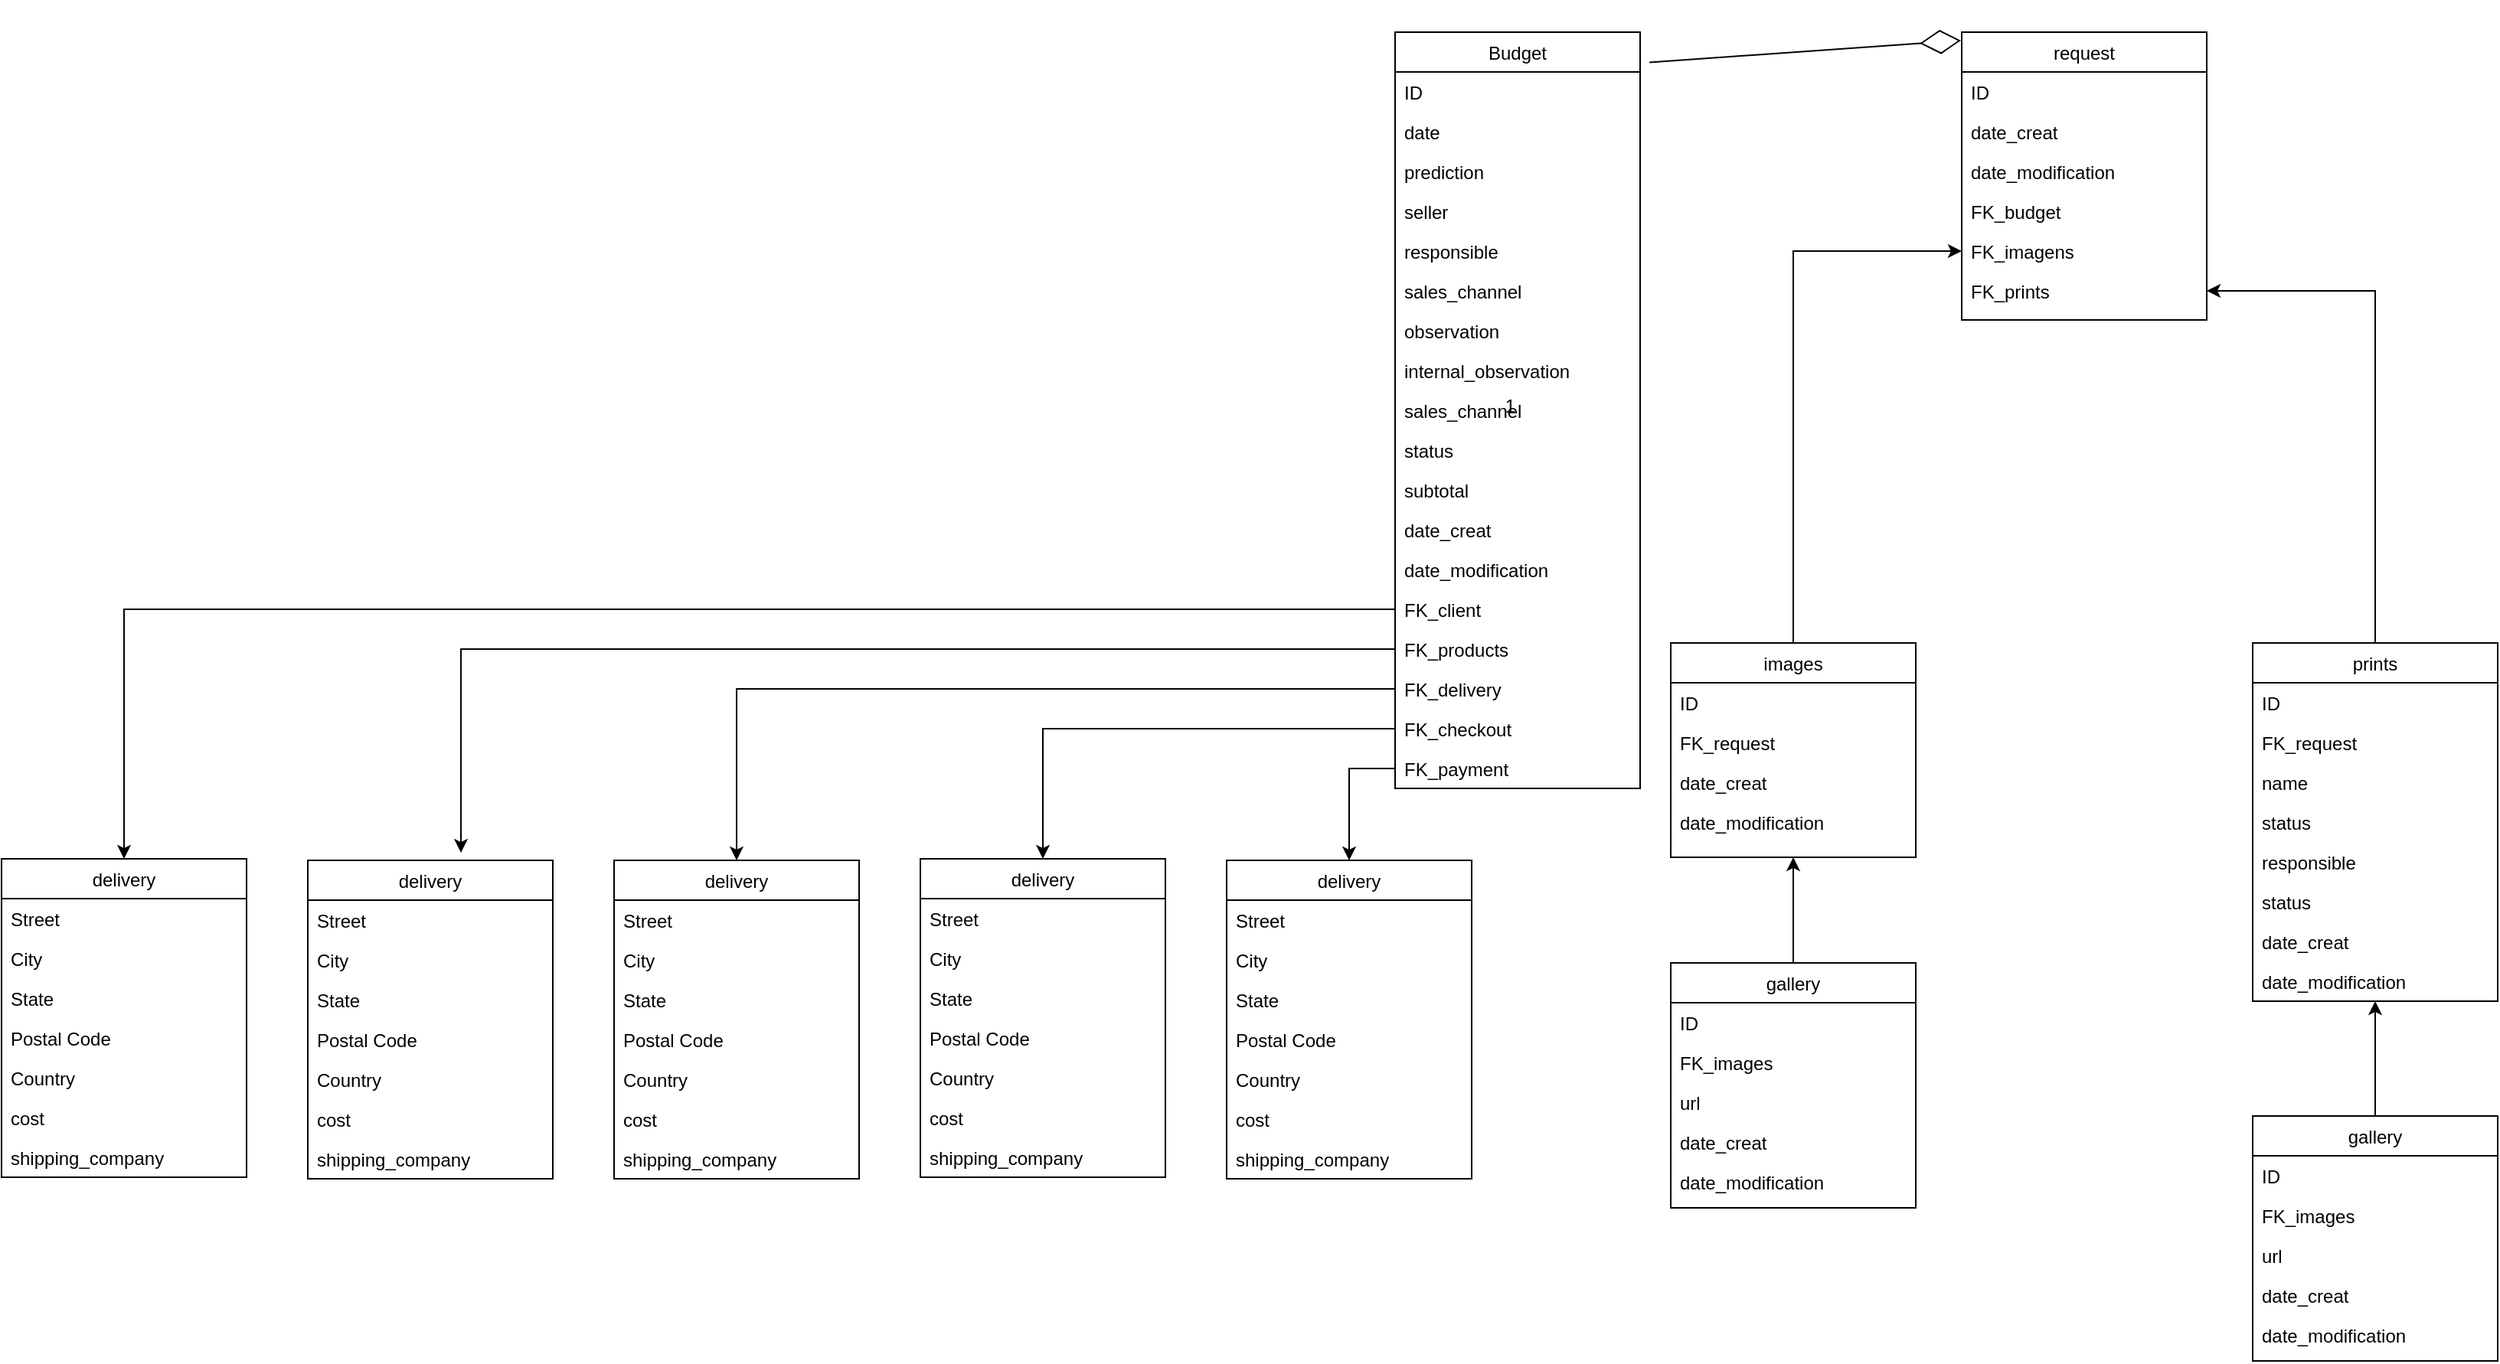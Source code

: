 <mxfile version="20.2.5" type="github">
  <diagram id="C5RBs43oDa-KdzZeNtuy" name="Page-1">
    <mxGraphModel dx="660" dy="1530" grid="1" gridSize="10" guides="1" tooltips="1" connect="1" arrows="1" fold="1" page="1" pageScale="1" pageWidth="827" pageHeight="1169" math="0" shadow="0">
      <root>
        <mxCell id="WIyWlLk6GJQsqaUBKTNV-0" />
        <mxCell id="WIyWlLk6GJQsqaUBKTNV-1" parent="WIyWlLk6GJQsqaUBKTNV-0" />
        <mxCell id="Njb1L-wFD1ZWn3NwGrgp-138" style="edgeStyle=orthogonalEdgeStyle;rounded=0;orthogonalLoop=1;jettySize=auto;html=1;" edge="1" parent="WIyWlLk6GJQsqaUBKTNV-1" source="Njb1L-wFD1ZWn3NwGrgp-1" target="Njb1L-wFD1ZWn3NwGrgp-14">
          <mxGeometry relative="1" as="geometry" />
        </mxCell>
        <mxCell id="Njb1L-wFD1ZWn3NwGrgp-1" value="gallery" style="swimlane;fontStyle=0;align=center;verticalAlign=top;childLayout=stackLayout;horizontal=1;startSize=26;horizontalStack=0;resizeParent=1;resizeLast=0;collapsible=1;marginBottom=0;rounded=0;shadow=0;strokeWidth=1;" vertex="1" parent="WIyWlLk6GJQsqaUBKTNV-1">
          <mxGeometry x="1090" y="550" width="160" height="160" as="geometry">
            <mxRectangle x="550" y="140" width="160" height="26" as="alternateBounds" />
          </mxGeometry>
        </mxCell>
        <mxCell id="Njb1L-wFD1ZWn3NwGrgp-2" value="ID" style="text;align=left;verticalAlign=top;spacingLeft=4;spacingRight=4;overflow=hidden;rotatable=0;points=[[0,0.5],[1,0.5]];portConstraint=eastwest;" vertex="1" parent="Njb1L-wFD1ZWn3NwGrgp-1">
          <mxGeometry y="26" width="160" height="26" as="geometry" />
        </mxCell>
        <mxCell id="Njb1L-wFD1ZWn3NwGrgp-4" value="FK_images" style="text;align=left;verticalAlign=top;spacingLeft=4;spacingRight=4;overflow=hidden;rotatable=0;points=[[0,0.5],[1,0.5]];portConstraint=eastwest;rounded=0;shadow=0;html=0;" vertex="1" parent="Njb1L-wFD1ZWn3NwGrgp-1">
          <mxGeometry y="52" width="160" height="26" as="geometry" />
        </mxCell>
        <mxCell id="Njb1L-wFD1ZWn3NwGrgp-3" value="url" style="text;align=left;verticalAlign=top;spacingLeft=4;spacingRight=4;overflow=hidden;rotatable=0;points=[[0,0.5],[1,0.5]];portConstraint=eastwest;rounded=0;shadow=0;html=0;" vertex="1" parent="Njb1L-wFD1ZWn3NwGrgp-1">
          <mxGeometry y="78" width="160" height="26" as="geometry" />
        </mxCell>
        <mxCell id="Njb1L-wFD1ZWn3NwGrgp-134" value="date_creat" style="text;align=left;verticalAlign=top;spacingLeft=4;spacingRight=4;overflow=hidden;rotatable=0;points=[[0,0.5],[1,0.5]];portConstraint=eastwest;rounded=0;shadow=0;html=0;" vertex="1" parent="Njb1L-wFD1ZWn3NwGrgp-1">
          <mxGeometry y="104" width="160" height="26" as="geometry" />
        </mxCell>
        <mxCell id="Njb1L-wFD1ZWn3NwGrgp-135" value="date_modification" style="text;align=left;verticalAlign=top;spacingLeft=4;spacingRight=4;overflow=hidden;rotatable=0;points=[[0,0.5],[1,0.5]];portConstraint=eastwest;rounded=0;shadow=0;html=0;" vertex="1" parent="Njb1L-wFD1ZWn3NwGrgp-1">
          <mxGeometry y="130" width="160" height="26" as="geometry" />
        </mxCell>
        <mxCell id="Njb1L-wFD1ZWn3NwGrgp-7" value="1" style="resizable=0;align=right;verticalAlign=bottom;labelBackgroundColor=none;fontSize=12;" connectable="0" vertex="1" parent="WIyWlLk6GJQsqaUBKTNV-1">
          <mxGeometry x="990" y="195" as="geometry" />
        </mxCell>
        <mxCell id="Njb1L-wFD1ZWn3NwGrgp-8" value="Budget" style="swimlane;fontStyle=0;align=center;verticalAlign=top;childLayout=stackLayout;horizontal=1;startSize=26;horizontalStack=0;resizeParent=1;resizeLast=0;collapsible=1;marginBottom=0;rounded=0;shadow=0;strokeWidth=1;" vertex="1" parent="WIyWlLk6GJQsqaUBKTNV-1">
          <mxGeometry x="910" y="-58" width="160" height="494" as="geometry">
            <mxRectangle x="550" y="140" width="160" height="26" as="alternateBounds" />
          </mxGeometry>
        </mxCell>
        <mxCell id="Njb1L-wFD1ZWn3NwGrgp-9" value="ID" style="text;align=left;verticalAlign=top;spacingLeft=4;spacingRight=4;overflow=hidden;rotatable=0;points=[[0,0.5],[1,0.5]];portConstraint=eastwest;" vertex="1" parent="Njb1L-wFD1ZWn3NwGrgp-8">
          <mxGeometry y="26" width="160" height="26" as="geometry" />
        </mxCell>
        <mxCell id="Njb1L-wFD1ZWn3NwGrgp-11" value="date" style="text;align=left;verticalAlign=top;spacingLeft=4;spacingRight=4;overflow=hidden;rotatable=0;points=[[0,0.5],[1,0.5]];portConstraint=eastwest;rounded=0;shadow=0;html=0;" vertex="1" parent="Njb1L-wFD1ZWn3NwGrgp-8">
          <mxGeometry y="52" width="160" height="26" as="geometry" />
        </mxCell>
        <mxCell id="Njb1L-wFD1ZWn3NwGrgp-12" value="prediction" style="text;align=left;verticalAlign=top;spacingLeft=4;spacingRight=4;overflow=hidden;rotatable=0;points=[[0,0.5],[1,0.5]];portConstraint=eastwest;rounded=0;shadow=0;html=0;" vertex="1" parent="Njb1L-wFD1ZWn3NwGrgp-8">
          <mxGeometry y="78" width="160" height="26" as="geometry" />
        </mxCell>
        <mxCell id="Njb1L-wFD1ZWn3NwGrgp-13" value="seller" style="text;align=left;verticalAlign=top;spacingLeft=4;spacingRight=4;overflow=hidden;rotatable=0;points=[[0,0.5],[1,0.5]];portConstraint=eastwest;rounded=0;shadow=0;html=0;" vertex="1" parent="Njb1L-wFD1ZWn3NwGrgp-8">
          <mxGeometry y="104" width="160" height="26" as="geometry" />
        </mxCell>
        <mxCell id="Njb1L-wFD1ZWn3NwGrgp-37" value="responsible" style="text;align=left;verticalAlign=top;spacingLeft=4;spacingRight=4;overflow=hidden;rotatable=0;points=[[0,0.5],[1,0.5]];portConstraint=eastwest;rounded=0;shadow=0;html=0;" vertex="1" parent="Njb1L-wFD1ZWn3NwGrgp-8">
          <mxGeometry y="130" width="160" height="26" as="geometry" />
        </mxCell>
        <mxCell id="Njb1L-wFD1ZWn3NwGrgp-38" value="sales_channel" style="text;align=left;verticalAlign=top;spacingLeft=4;spacingRight=4;overflow=hidden;rotatable=0;points=[[0,0.5],[1,0.5]];portConstraint=eastwest;rounded=0;shadow=0;html=0;" vertex="1" parent="Njb1L-wFD1ZWn3NwGrgp-8">
          <mxGeometry y="156" width="160" height="26" as="geometry" />
        </mxCell>
        <mxCell id="Njb1L-wFD1ZWn3NwGrgp-43" value="observation" style="text;align=left;verticalAlign=top;spacingLeft=4;spacingRight=4;overflow=hidden;rotatable=0;points=[[0,0.5],[1,0.5]];portConstraint=eastwest;rounded=0;shadow=0;html=0;" vertex="1" parent="Njb1L-wFD1ZWn3NwGrgp-8">
          <mxGeometry y="182" width="160" height="26" as="geometry" />
        </mxCell>
        <mxCell id="Njb1L-wFD1ZWn3NwGrgp-45" value="internal_observation" style="text;align=left;verticalAlign=top;spacingLeft=4;spacingRight=4;overflow=hidden;rotatable=0;points=[[0,0.5],[1,0.5]];portConstraint=eastwest;rounded=0;shadow=0;html=0;" vertex="1" parent="Njb1L-wFD1ZWn3NwGrgp-8">
          <mxGeometry y="208" width="160" height="26" as="geometry" />
        </mxCell>
        <mxCell id="Njb1L-wFD1ZWn3NwGrgp-46" value="sales_channel" style="text;align=left;verticalAlign=top;spacingLeft=4;spacingRight=4;overflow=hidden;rotatable=0;points=[[0,0.5],[1,0.5]];portConstraint=eastwest;rounded=0;shadow=0;html=0;" vertex="1" parent="Njb1L-wFD1ZWn3NwGrgp-8">
          <mxGeometry y="234" width="160" height="26" as="geometry" />
        </mxCell>
        <mxCell id="Njb1L-wFD1ZWn3NwGrgp-44" value="status" style="text;align=left;verticalAlign=top;spacingLeft=4;spacingRight=4;overflow=hidden;rotatable=0;points=[[0,0.5],[1,0.5]];portConstraint=eastwest;rounded=0;shadow=0;html=0;" vertex="1" parent="Njb1L-wFD1ZWn3NwGrgp-8">
          <mxGeometry y="260" width="160" height="26" as="geometry" />
        </mxCell>
        <mxCell id="Njb1L-wFD1ZWn3NwGrgp-48" value="subtotal&#xa;" style="text;align=left;verticalAlign=top;spacingLeft=4;spacingRight=4;overflow=hidden;rotatable=0;points=[[0,0.5],[1,0.5]];portConstraint=eastwest;rounded=0;shadow=0;html=0;" vertex="1" parent="Njb1L-wFD1ZWn3NwGrgp-8">
          <mxGeometry y="286" width="160" height="26" as="geometry" />
        </mxCell>
        <mxCell id="Njb1L-wFD1ZWn3NwGrgp-49" value="date_creat" style="text;align=left;verticalAlign=top;spacingLeft=4;spacingRight=4;overflow=hidden;rotatable=0;points=[[0,0.5],[1,0.5]];portConstraint=eastwest;rounded=0;shadow=0;html=0;" vertex="1" parent="Njb1L-wFD1ZWn3NwGrgp-8">
          <mxGeometry y="312" width="160" height="26" as="geometry" />
        </mxCell>
        <mxCell id="Njb1L-wFD1ZWn3NwGrgp-50" value="date_modification" style="text;align=left;verticalAlign=top;spacingLeft=4;spacingRight=4;overflow=hidden;rotatable=0;points=[[0,0.5],[1,0.5]];portConstraint=eastwest;rounded=0;shadow=0;html=0;" vertex="1" parent="Njb1L-wFD1ZWn3NwGrgp-8">
          <mxGeometry y="338" width="160" height="26" as="geometry" />
        </mxCell>
        <mxCell id="Njb1L-wFD1ZWn3NwGrgp-10" value="FK_client" style="text;align=left;verticalAlign=top;spacingLeft=4;spacingRight=4;overflow=hidden;rotatable=0;points=[[0,0.5],[1,0.5]];portConstraint=eastwest;rounded=0;shadow=0;html=0;" vertex="1" parent="Njb1L-wFD1ZWn3NwGrgp-8">
          <mxGeometry y="364" width="160" height="26" as="geometry" />
        </mxCell>
        <mxCell id="Njb1L-wFD1ZWn3NwGrgp-39" value="FK_products" style="text;align=left;verticalAlign=top;spacingLeft=4;spacingRight=4;overflow=hidden;rotatable=0;points=[[0,0.5],[1,0.5]];portConstraint=eastwest;rounded=0;shadow=0;html=0;" vertex="1" parent="Njb1L-wFD1ZWn3NwGrgp-8">
          <mxGeometry y="390" width="160" height="26" as="geometry" />
        </mxCell>
        <mxCell id="Njb1L-wFD1ZWn3NwGrgp-40" value="FK_delivery" style="text;align=left;verticalAlign=top;spacingLeft=4;spacingRight=4;overflow=hidden;rotatable=0;points=[[0,0.5],[1,0.5]];portConstraint=eastwest;rounded=0;shadow=0;html=0;" vertex="1" parent="Njb1L-wFD1ZWn3NwGrgp-8">
          <mxGeometry y="416" width="160" height="26" as="geometry" />
        </mxCell>
        <mxCell id="Njb1L-wFD1ZWn3NwGrgp-41" value="FK_checkout" style="text;align=left;verticalAlign=top;spacingLeft=4;spacingRight=4;overflow=hidden;rotatable=0;points=[[0,0.5],[1,0.5]];portConstraint=eastwest;rounded=0;shadow=0;html=0;" vertex="1" parent="Njb1L-wFD1ZWn3NwGrgp-8">
          <mxGeometry y="442" width="160" height="26" as="geometry" />
        </mxCell>
        <mxCell id="Njb1L-wFD1ZWn3NwGrgp-42" value="FK_payment" style="text;align=left;verticalAlign=top;spacingLeft=4;spacingRight=4;overflow=hidden;rotatable=0;points=[[0,0.5],[1,0.5]];portConstraint=eastwest;rounded=0;shadow=0;html=0;" vertex="1" parent="Njb1L-wFD1ZWn3NwGrgp-8">
          <mxGeometry y="468" width="160" height="26" as="geometry" />
        </mxCell>
        <mxCell id="Njb1L-wFD1ZWn3NwGrgp-137" style="edgeStyle=orthogonalEdgeStyle;rounded=0;orthogonalLoop=1;jettySize=auto;html=1;" edge="1" parent="WIyWlLk6GJQsqaUBKTNV-1" source="Njb1L-wFD1ZWn3NwGrgp-14" target="Njb1L-wFD1ZWn3NwGrgp-73">
          <mxGeometry relative="1" as="geometry" />
        </mxCell>
        <mxCell id="Njb1L-wFD1ZWn3NwGrgp-14" value="images" style="swimlane;fontStyle=0;align=center;verticalAlign=top;childLayout=stackLayout;horizontal=1;startSize=26;horizontalStack=0;resizeParent=1;resizeLast=0;collapsible=1;marginBottom=0;rounded=0;shadow=0;strokeWidth=1;" vertex="1" parent="WIyWlLk6GJQsqaUBKTNV-1">
          <mxGeometry x="1090" y="341" width="160" height="140" as="geometry">
            <mxRectangle x="550" y="140" width="160" height="26" as="alternateBounds" />
          </mxGeometry>
        </mxCell>
        <mxCell id="Njb1L-wFD1ZWn3NwGrgp-15" value="ID" style="text;align=left;verticalAlign=top;spacingLeft=4;spacingRight=4;overflow=hidden;rotatable=0;points=[[0,0.5],[1,0.5]];portConstraint=eastwest;" vertex="1" parent="Njb1L-wFD1ZWn3NwGrgp-14">
          <mxGeometry y="26" width="160" height="26" as="geometry" />
        </mxCell>
        <mxCell id="Njb1L-wFD1ZWn3NwGrgp-16" value="FK_request" style="text;align=left;verticalAlign=top;spacingLeft=4;spacingRight=4;overflow=hidden;rotatable=0;points=[[0,0.5],[1,0.5]];portConstraint=eastwest;rounded=0;shadow=0;html=0;" vertex="1" parent="Njb1L-wFD1ZWn3NwGrgp-14">
          <mxGeometry y="52" width="160" height="26" as="geometry" />
        </mxCell>
        <mxCell id="Njb1L-wFD1ZWn3NwGrgp-132" value="date_creat" style="text;align=left;verticalAlign=top;spacingLeft=4;spacingRight=4;overflow=hidden;rotatable=0;points=[[0,0.5],[1,0.5]];portConstraint=eastwest;rounded=0;shadow=0;html=0;" vertex="1" parent="Njb1L-wFD1ZWn3NwGrgp-14">
          <mxGeometry y="78" width="160" height="26" as="geometry" />
        </mxCell>
        <mxCell id="Njb1L-wFD1ZWn3NwGrgp-133" value="date_modification" style="text;align=left;verticalAlign=top;spacingLeft=4;spacingRight=4;overflow=hidden;rotatable=0;points=[[0,0.5],[1,0.5]];portConstraint=eastwest;rounded=0;shadow=0;html=0;" vertex="1" parent="Njb1L-wFD1ZWn3NwGrgp-14">
          <mxGeometry y="104" width="160" height="26" as="geometry" />
        </mxCell>
        <mxCell id="Njb1L-wFD1ZWn3NwGrgp-33" value="" style="endArrow=diamondThin;endFill=0;endSize=24;html=1;rounded=0;entryX=-0.003;entryY=0.029;entryDx=0;entryDy=0;entryPerimeter=0;exitX=1.038;exitY=0.04;exitDx=0;exitDy=0;exitPerimeter=0;" edge="1" parent="WIyWlLk6GJQsqaUBKTNV-1" source="Njb1L-wFD1ZWn3NwGrgp-8" target="Njb1L-wFD1ZWn3NwGrgp-58">
          <mxGeometry width="160" relative="1" as="geometry">
            <mxPoint x="1290" y="-90" as="sourcePoint" />
            <mxPoint x="1440" y="180" as="targetPoint" />
          </mxGeometry>
        </mxCell>
        <mxCell id="Njb1L-wFD1ZWn3NwGrgp-51" value="delivery" style="swimlane;fontStyle=0;align=center;verticalAlign=top;childLayout=stackLayout;horizontal=1;startSize=26;horizontalStack=0;resizeParent=1;resizeLast=0;collapsible=1;marginBottom=0;rounded=0;shadow=0;strokeWidth=1;" vertex="1" parent="WIyWlLk6GJQsqaUBKTNV-1">
          <mxGeometry x="400" y="483" width="160" height="208" as="geometry">
            <mxRectangle x="550" y="140" width="160" height="26" as="alternateBounds" />
          </mxGeometry>
        </mxCell>
        <mxCell id="Njb1L-wFD1ZWn3NwGrgp-52" value="Street" style="text;align=left;verticalAlign=top;spacingLeft=4;spacingRight=4;overflow=hidden;rotatable=0;points=[[0,0.5],[1,0.5]];portConstraint=eastwest;" vertex="1" parent="Njb1L-wFD1ZWn3NwGrgp-51">
          <mxGeometry y="26" width="160" height="26" as="geometry" />
        </mxCell>
        <mxCell id="Njb1L-wFD1ZWn3NwGrgp-53" value="City" style="text;align=left;verticalAlign=top;spacingLeft=4;spacingRight=4;overflow=hidden;rotatable=0;points=[[0,0.5],[1,0.5]];portConstraint=eastwest;rounded=0;shadow=0;html=0;" vertex="1" parent="Njb1L-wFD1ZWn3NwGrgp-51">
          <mxGeometry y="52" width="160" height="26" as="geometry" />
        </mxCell>
        <mxCell id="Njb1L-wFD1ZWn3NwGrgp-54" value="State" style="text;align=left;verticalAlign=top;spacingLeft=4;spacingRight=4;overflow=hidden;rotatable=0;points=[[0,0.5],[1,0.5]];portConstraint=eastwest;rounded=0;shadow=0;html=0;" vertex="1" parent="Njb1L-wFD1ZWn3NwGrgp-51">
          <mxGeometry y="78" width="160" height="26" as="geometry" />
        </mxCell>
        <mxCell id="Njb1L-wFD1ZWn3NwGrgp-78" value="Postal Code" style="text;align=left;verticalAlign=top;spacingLeft=4;spacingRight=4;overflow=hidden;rotatable=0;points=[[0,0.5],[1,0.5]];portConstraint=eastwest;rounded=0;shadow=0;html=0;" vertex="1" parent="Njb1L-wFD1ZWn3NwGrgp-51">
          <mxGeometry y="104" width="160" height="26" as="geometry" />
        </mxCell>
        <mxCell id="Njb1L-wFD1ZWn3NwGrgp-56" value="Country" style="text;align=left;verticalAlign=top;spacingLeft=4;spacingRight=4;overflow=hidden;rotatable=0;points=[[0,0.5],[1,0.5]];portConstraint=eastwest;rounded=0;shadow=0;html=0;" vertex="1" parent="Njb1L-wFD1ZWn3NwGrgp-51">
          <mxGeometry y="130" width="160" height="26" as="geometry" />
        </mxCell>
        <mxCell id="Njb1L-wFD1ZWn3NwGrgp-55" value="cost&#xa;" style="text;align=left;verticalAlign=top;spacingLeft=4;spacingRight=4;overflow=hidden;rotatable=0;points=[[0,0.5],[1,0.5]];portConstraint=eastwest;rounded=0;shadow=0;html=0;" vertex="1" parent="Njb1L-wFD1ZWn3NwGrgp-51">
          <mxGeometry y="156" width="160" height="26" as="geometry" />
        </mxCell>
        <mxCell id="Njb1L-wFD1ZWn3NwGrgp-79" value="shipping_company" style="text;align=left;verticalAlign=top;spacingLeft=4;spacingRight=4;overflow=hidden;rotatable=0;points=[[0,0.5],[1,0.5]];portConstraint=eastwest;rounded=0;shadow=0;html=0;" vertex="1" parent="Njb1L-wFD1ZWn3NwGrgp-51">
          <mxGeometry y="182" width="160" height="26" as="geometry" />
        </mxCell>
        <mxCell id="Njb1L-wFD1ZWn3NwGrgp-57" style="edgeStyle=orthogonalEdgeStyle;rounded=0;orthogonalLoop=1;jettySize=auto;html=1;" edge="1" parent="WIyWlLk6GJQsqaUBKTNV-1" source="Njb1L-wFD1ZWn3NwGrgp-40" target="Njb1L-wFD1ZWn3NwGrgp-51">
          <mxGeometry relative="1" as="geometry" />
        </mxCell>
        <mxCell id="Njb1L-wFD1ZWn3NwGrgp-58" value="request&#xa;" style="swimlane;fontStyle=0;align=center;verticalAlign=top;childLayout=stackLayout;horizontal=1;startSize=26;horizontalStack=0;resizeParent=1;resizeLast=0;collapsible=1;marginBottom=0;rounded=0;shadow=0;strokeWidth=1;" vertex="1" parent="WIyWlLk6GJQsqaUBKTNV-1">
          <mxGeometry x="1280" y="-58" width="160" height="188" as="geometry">
            <mxRectangle x="550" y="140" width="160" height="26" as="alternateBounds" />
          </mxGeometry>
        </mxCell>
        <mxCell id="Njb1L-wFD1ZWn3NwGrgp-59" value="ID" style="text;align=left;verticalAlign=top;spacingLeft=4;spacingRight=4;overflow=hidden;rotatable=0;points=[[0,0.5],[1,0.5]];portConstraint=eastwest;" vertex="1" parent="Njb1L-wFD1ZWn3NwGrgp-58">
          <mxGeometry y="26" width="160" height="26" as="geometry" />
        </mxCell>
        <mxCell id="Njb1L-wFD1ZWn3NwGrgp-131" value="date_creat" style="text;align=left;verticalAlign=top;spacingLeft=4;spacingRight=4;overflow=hidden;rotatable=0;points=[[0,0.5],[1,0.5]];portConstraint=eastwest;rounded=0;shadow=0;html=0;" vertex="1" parent="Njb1L-wFD1ZWn3NwGrgp-58">
          <mxGeometry y="52" width="160" height="26" as="geometry" />
        </mxCell>
        <mxCell id="Njb1L-wFD1ZWn3NwGrgp-71" value="date_modification" style="text;align=left;verticalAlign=top;spacingLeft=4;spacingRight=4;overflow=hidden;rotatable=0;points=[[0,0.5],[1,0.5]];portConstraint=eastwest;rounded=0;shadow=0;html=0;" vertex="1" parent="Njb1L-wFD1ZWn3NwGrgp-58">
          <mxGeometry y="78" width="160" height="26" as="geometry" />
        </mxCell>
        <mxCell id="Njb1L-wFD1ZWn3NwGrgp-72" value="FK_budget" style="text;align=left;verticalAlign=top;spacingLeft=4;spacingRight=4;overflow=hidden;rotatable=0;points=[[0,0.5],[1,0.5]];portConstraint=eastwest;rounded=0;shadow=0;html=0;" vertex="1" parent="Njb1L-wFD1ZWn3NwGrgp-58">
          <mxGeometry y="104" width="160" height="26" as="geometry" />
        </mxCell>
        <mxCell id="Njb1L-wFD1ZWn3NwGrgp-73" value="FK_imagens" style="text;align=left;verticalAlign=top;spacingLeft=4;spacingRight=4;overflow=hidden;rotatable=0;points=[[0,0.5],[1,0.5]];portConstraint=eastwest;rounded=0;shadow=0;html=0;" vertex="1" parent="Njb1L-wFD1ZWn3NwGrgp-58">
          <mxGeometry y="130" width="160" height="26" as="geometry" />
        </mxCell>
        <mxCell id="Njb1L-wFD1ZWn3NwGrgp-74" value="FK_prints" style="text;align=left;verticalAlign=top;spacingLeft=4;spacingRight=4;overflow=hidden;rotatable=0;points=[[0,0.5],[1,0.5]];portConstraint=eastwest;rounded=0;shadow=0;html=0;" vertex="1" parent="Njb1L-wFD1ZWn3NwGrgp-58">
          <mxGeometry y="156" width="160" height="26" as="geometry" />
        </mxCell>
        <mxCell id="Njb1L-wFD1ZWn3NwGrgp-80" value="delivery" style="swimlane;fontStyle=0;align=center;verticalAlign=top;childLayout=stackLayout;horizontal=1;startSize=26;horizontalStack=0;resizeParent=1;resizeLast=0;collapsible=1;marginBottom=0;rounded=0;shadow=0;strokeWidth=1;" vertex="1" parent="WIyWlLk6GJQsqaUBKTNV-1">
          <mxGeometry x="200" y="483" width="160" height="208" as="geometry">
            <mxRectangle x="550" y="140" width="160" height="26" as="alternateBounds" />
          </mxGeometry>
        </mxCell>
        <mxCell id="Njb1L-wFD1ZWn3NwGrgp-81" value="Street" style="text;align=left;verticalAlign=top;spacingLeft=4;spacingRight=4;overflow=hidden;rotatable=0;points=[[0,0.5],[1,0.5]];portConstraint=eastwest;" vertex="1" parent="Njb1L-wFD1ZWn3NwGrgp-80">
          <mxGeometry y="26" width="160" height="26" as="geometry" />
        </mxCell>
        <mxCell id="Njb1L-wFD1ZWn3NwGrgp-82" value="City" style="text;align=left;verticalAlign=top;spacingLeft=4;spacingRight=4;overflow=hidden;rotatable=0;points=[[0,0.5],[1,0.5]];portConstraint=eastwest;rounded=0;shadow=0;html=0;" vertex="1" parent="Njb1L-wFD1ZWn3NwGrgp-80">
          <mxGeometry y="52" width="160" height="26" as="geometry" />
        </mxCell>
        <mxCell id="Njb1L-wFD1ZWn3NwGrgp-83" value="State" style="text;align=left;verticalAlign=top;spacingLeft=4;spacingRight=4;overflow=hidden;rotatable=0;points=[[0,0.5],[1,0.5]];portConstraint=eastwest;rounded=0;shadow=0;html=0;" vertex="1" parent="Njb1L-wFD1ZWn3NwGrgp-80">
          <mxGeometry y="78" width="160" height="26" as="geometry" />
        </mxCell>
        <mxCell id="Njb1L-wFD1ZWn3NwGrgp-84" value="Postal Code" style="text;align=left;verticalAlign=top;spacingLeft=4;spacingRight=4;overflow=hidden;rotatable=0;points=[[0,0.5],[1,0.5]];portConstraint=eastwest;rounded=0;shadow=0;html=0;" vertex="1" parent="Njb1L-wFD1ZWn3NwGrgp-80">
          <mxGeometry y="104" width="160" height="26" as="geometry" />
        </mxCell>
        <mxCell id="Njb1L-wFD1ZWn3NwGrgp-85" value="Country" style="text;align=left;verticalAlign=top;spacingLeft=4;spacingRight=4;overflow=hidden;rotatable=0;points=[[0,0.5],[1,0.5]];portConstraint=eastwest;rounded=0;shadow=0;html=0;" vertex="1" parent="Njb1L-wFD1ZWn3NwGrgp-80">
          <mxGeometry y="130" width="160" height="26" as="geometry" />
        </mxCell>
        <mxCell id="Njb1L-wFD1ZWn3NwGrgp-86" value="cost&#xa;" style="text;align=left;verticalAlign=top;spacingLeft=4;spacingRight=4;overflow=hidden;rotatable=0;points=[[0,0.5],[1,0.5]];portConstraint=eastwest;rounded=0;shadow=0;html=0;" vertex="1" parent="Njb1L-wFD1ZWn3NwGrgp-80">
          <mxGeometry y="156" width="160" height="26" as="geometry" />
        </mxCell>
        <mxCell id="Njb1L-wFD1ZWn3NwGrgp-87" value="shipping_company" style="text;align=left;verticalAlign=top;spacingLeft=4;spacingRight=4;overflow=hidden;rotatable=0;points=[[0,0.5],[1,0.5]];portConstraint=eastwest;rounded=0;shadow=0;html=0;" vertex="1" parent="Njb1L-wFD1ZWn3NwGrgp-80">
          <mxGeometry y="182" width="160" height="26" as="geometry" />
        </mxCell>
        <mxCell id="Njb1L-wFD1ZWn3NwGrgp-88" value="delivery" style="swimlane;fontStyle=0;align=center;verticalAlign=top;childLayout=stackLayout;horizontal=1;startSize=26;horizontalStack=0;resizeParent=1;resizeLast=0;collapsible=1;marginBottom=0;rounded=0;shadow=0;strokeWidth=1;" vertex="1" parent="WIyWlLk6GJQsqaUBKTNV-1">
          <mxGeometry x="600" y="482" width="160" height="208" as="geometry">
            <mxRectangle x="550" y="140" width="160" height="26" as="alternateBounds" />
          </mxGeometry>
        </mxCell>
        <mxCell id="Njb1L-wFD1ZWn3NwGrgp-89" value="Street" style="text;align=left;verticalAlign=top;spacingLeft=4;spacingRight=4;overflow=hidden;rotatable=0;points=[[0,0.5],[1,0.5]];portConstraint=eastwest;" vertex="1" parent="Njb1L-wFD1ZWn3NwGrgp-88">
          <mxGeometry y="26" width="160" height="26" as="geometry" />
        </mxCell>
        <mxCell id="Njb1L-wFD1ZWn3NwGrgp-90" value="City" style="text;align=left;verticalAlign=top;spacingLeft=4;spacingRight=4;overflow=hidden;rotatable=0;points=[[0,0.5],[1,0.5]];portConstraint=eastwest;rounded=0;shadow=0;html=0;" vertex="1" parent="Njb1L-wFD1ZWn3NwGrgp-88">
          <mxGeometry y="52" width="160" height="26" as="geometry" />
        </mxCell>
        <mxCell id="Njb1L-wFD1ZWn3NwGrgp-91" value="State" style="text;align=left;verticalAlign=top;spacingLeft=4;spacingRight=4;overflow=hidden;rotatable=0;points=[[0,0.5],[1,0.5]];portConstraint=eastwest;rounded=0;shadow=0;html=0;" vertex="1" parent="Njb1L-wFD1ZWn3NwGrgp-88">
          <mxGeometry y="78" width="160" height="26" as="geometry" />
        </mxCell>
        <mxCell id="Njb1L-wFD1ZWn3NwGrgp-92" value="Postal Code" style="text;align=left;verticalAlign=top;spacingLeft=4;spacingRight=4;overflow=hidden;rotatable=0;points=[[0,0.5],[1,0.5]];portConstraint=eastwest;rounded=0;shadow=0;html=0;" vertex="1" parent="Njb1L-wFD1ZWn3NwGrgp-88">
          <mxGeometry y="104" width="160" height="26" as="geometry" />
        </mxCell>
        <mxCell id="Njb1L-wFD1ZWn3NwGrgp-93" value="Country" style="text;align=left;verticalAlign=top;spacingLeft=4;spacingRight=4;overflow=hidden;rotatable=0;points=[[0,0.5],[1,0.5]];portConstraint=eastwest;rounded=0;shadow=0;html=0;" vertex="1" parent="Njb1L-wFD1ZWn3NwGrgp-88">
          <mxGeometry y="130" width="160" height="26" as="geometry" />
        </mxCell>
        <mxCell id="Njb1L-wFD1ZWn3NwGrgp-94" value="cost&#xa;" style="text;align=left;verticalAlign=top;spacingLeft=4;spacingRight=4;overflow=hidden;rotatable=0;points=[[0,0.5],[1,0.5]];portConstraint=eastwest;rounded=0;shadow=0;html=0;" vertex="1" parent="Njb1L-wFD1ZWn3NwGrgp-88">
          <mxGeometry y="156" width="160" height="26" as="geometry" />
        </mxCell>
        <mxCell id="Njb1L-wFD1ZWn3NwGrgp-95" value="shipping_company" style="text;align=left;verticalAlign=top;spacingLeft=4;spacingRight=4;overflow=hidden;rotatable=0;points=[[0,0.5],[1,0.5]];portConstraint=eastwest;rounded=0;shadow=0;html=0;" vertex="1" parent="Njb1L-wFD1ZWn3NwGrgp-88">
          <mxGeometry y="182" width="160" height="26" as="geometry" />
        </mxCell>
        <mxCell id="Njb1L-wFD1ZWn3NwGrgp-96" value="delivery" style="swimlane;fontStyle=0;align=center;verticalAlign=top;childLayout=stackLayout;horizontal=1;startSize=26;horizontalStack=0;resizeParent=1;resizeLast=0;collapsible=1;marginBottom=0;rounded=0;shadow=0;strokeWidth=1;" vertex="1" parent="WIyWlLk6GJQsqaUBKTNV-1">
          <mxGeometry x="800" y="483" width="160" height="208" as="geometry">
            <mxRectangle x="550" y="140" width="160" height="26" as="alternateBounds" />
          </mxGeometry>
        </mxCell>
        <mxCell id="Njb1L-wFD1ZWn3NwGrgp-97" value="Street" style="text;align=left;verticalAlign=top;spacingLeft=4;spacingRight=4;overflow=hidden;rotatable=0;points=[[0,0.5],[1,0.5]];portConstraint=eastwest;" vertex="1" parent="Njb1L-wFD1ZWn3NwGrgp-96">
          <mxGeometry y="26" width="160" height="26" as="geometry" />
        </mxCell>
        <mxCell id="Njb1L-wFD1ZWn3NwGrgp-98" value="City" style="text;align=left;verticalAlign=top;spacingLeft=4;spacingRight=4;overflow=hidden;rotatable=0;points=[[0,0.5],[1,0.5]];portConstraint=eastwest;rounded=0;shadow=0;html=0;" vertex="1" parent="Njb1L-wFD1ZWn3NwGrgp-96">
          <mxGeometry y="52" width="160" height="26" as="geometry" />
        </mxCell>
        <mxCell id="Njb1L-wFD1ZWn3NwGrgp-99" value="State" style="text;align=left;verticalAlign=top;spacingLeft=4;spacingRight=4;overflow=hidden;rotatable=0;points=[[0,0.5],[1,0.5]];portConstraint=eastwest;rounded=0;shadow=0;html=0;" vertex="1" parent="Njb1L-wFD1ZWn3NwGrgp-96">
          <mxGeometry y="78" width="160" height="26" as="geometry" />
        </mxCell>
        <mxCell id="Njb1L-wFD1ZWn3NwGrgp-100" value="Postal Code" style="text;align=left;verticalAlign=top;spacingLeft=4;spacingRight=4;overflow=hidden;rotatable=0;points=[[0,0.5],[1,0.5]];portConstraint=eastwest;rounded=0;shadow=0;html=0;" vertex="1" parent="Njb1L-wFD1ZWn3NwGrgp-96">
          <mxGeometry y="104" width="160" height="26" as="geometry" />
        </mxCell>
        <mxCell id="Njb1L-wFD1ZWn3NwGrgp-101" value="Country" style="text;align=left;verticalAlign=top;spacingLeft=4;spacingRight=4;overflow=hidden;rotatable=0;points=[[0,0.5],[1,0.5]];portConstraint=eastwest;rounded=0;shadow=0;html=0;" vertex="1" parent="Njb1L-wFD1ZWn3NwGrgp-96">
          <mxGeometry y="130" width="160" height="26" as="geometry" />
        </mxCell>
        <mxCell id="Njb1L-wFD1ZWn3NwGrgp-102" value="cost&#xa;" style="text;align=left;verticalAlign=top;spacingLeft=4;spacingRight=4;overflow=hidden;rotatable=0;points=[[0,0.5],[1,0.5]];portConstraint=eastwest;rounded=0;shadow=0;html=0;" vertex="1" parent="Njb1L-wFD1ZWn3NwGrgp-96">
          <mxGeometry y="156" width="160" height="26" as="geometry" />
        </mxCell>
        <mxCell id="Njb1L-wFD1ZWn3NwGrgp-103" value="shipping_company" style="text;align=left;verticalAlign=top;spacingLeft=4;spacingRight=4;overflow=hidden;rotatable=0;points=[[0,0.5],[1,0.5]];portConstraint=eastwest;rounded=0;shadow=0;html=0;" vertex="1" parent="Njb1L-wFD1ZWn3NwGrgp-96">
          <mxGeometry y="182" width="160" height="26" as="geometry" />
        </mxCell>
        <mxCell id="Njb1L-wFD1ZWn3NwGrgp-104" style="edgeStyle=orthogonalEdgeStyle;rounded=0;orthogonalLoop=1;jettySize=auto;html=1;" edge="1" parent="WIyWlLk6GJQsqaUBKTNV-1" source="Njb1L-wFD1ZWn3NwGrgp-41" target="Njb1L-wFD1ZWn3NwGrgp-88">
          <mxGeometry relative="1" as="geometry" />
        </mxCell>
        <mxCell id="Njb1L-wFD1ZWn3NwGrgp-105" style="edgeStyle=orthogonalEdgeStyle;rounded=0;orthogonalLoop=1;jettySize=auto;html=1;" edge="1" parent="WIyWlLk6GJQsqaUBKTNV-1" source="Njb1L-wFD1ZWn3NwGrgp-42" target="Njb1L-wFD1ZWn3NwGrgp-96">
          <mxGeometry relative="1" as="geometry" />
        </mxCell>
        <mxCell id="Njb1L-wFD1ZWn3NwGrgp-106" style="edgeStyle=orthogonalEdgeStyle;rounded=0;orthogonalLoop=1;jettySize=auto;html=1;entryX=0.625;entryY=-0.024;entryDx=0;entryDy=0;entryPerimeter=0;" edge="1" parent="WIyWlLk6GJQsqaUBKTNV-1" source="Njb1L-wFD1ZWn3NwGrgp-39" target="Njb1L-wFD1ZWn3NwGrgp-80">
          <mxGeometry relative="1" as="geometry" />
        </mxCell>
        <mxCell id="Njb1L-wFD1ZWn3NwGrgp-107" style="edgeStyle=orthogonalEdgeStyle;rounded=0;orthogonalLoop=1;jettySize=auto;html=1;" edge="1" parent="WIyWlLk6GJQsqaUBKTNV-1" source="Njb1L-wFD1ZWn3NwGrgp-10" target="Njb1L-wFD1ZWn3NwGrgp-108">
          <mxGeometry relative="1" as="geometry">
            <mxPoint x="160" y="442" as="targetPoint" />
            <Array as="points">
              <mxPoint x="80" y="319" />
            </Array>
          </mxGeometry>
        </mxCell>
        <mxCell id="Njb1L-wFD1ZWn3NwGrgp-108" value="delivery" style="swimlane;fontStyle=0;align=center;verticalAlign=top;childLayout=stackLayout;horizontal=1;startSize=26;horizontalStack=0;resizeParent=1;resizeLast=0;collapsible=1;marginBottom=0;rounded=0;shadow=0;strokeWidth=1;" vertex="1" parent="WIyWlLk6GJQsqaUBKTNV-1">
          <mxGeometry y="482" width="160" height="208" as="geometry">
            <mxRectangle x="550" y="140" width="160" height="26" as="alternateBounds" />
          </mxGeometry>
        </mxCell>
        <mxCell id="Njb1L-wFD1ZWn3NwGrgp-109" value="Street" style="text;align=left;verticalAlign=top;spacingLeft=4;spacingRight=4;overflow=hidden;rotatable=0;points=[[0,0.5],[1,0.5]];portConstraint=eastwest;" vertex="1" parent="Njb1L-wFD1ZWn3NwGrgp-108">
          <mxGeometry y="26" width="160" height="26" as="geometry" />
        </mxCell>
        <mxCell id="Njb1L-wFD1ZWn3NwGrgp-110" value="City" style="text;align=left;verticalAlign=top;spacingLeft=4;spacingRight=4;overflow=hidden;rotatable=0;points=[[0,0.5],[1,0.5]];portConstraint=eastwest;rounded=0;shadow=0;html=0;" vertex="1" parent="Njb1L-wFD1ZWn3NwGrgp-108">
          <mxGeometry y="52" width="160" height="26" as="geometry" />
        </mxCell>
        <mxCell id="Njb1L-wFD1ZWn3NwGrgp-111" value="State" style="text;align=left;verticalAlign=top;spacingLeft=4;spacingRight=4;overflow=hidden;rotatable=0;points=[[0,0.5],[1,0.5]];portConstraint=eastwest;rounded=0;shadow=0;html=0;" vertex="1" parent="Njb1L-wFD1ZWn3NwGrgp-108">
          <mxGeometry y="78" width="160" height="26" as="geometry" />
        </mxCell>
        <mxCell id="Njb1L-wFD1ZWn3NwGrgp-112" value="Postal Code" style="text;align=left;verticalAlign=top;spacingLeft=4;spacingRight=4;overflow=hidden;rotatable=0;points=[[0,0.5],[1,0.5]];portConstraint=eastwest;rounded=0;shadow=0;html=0;" vertex="1" parent="Njb1L-wFD1ZWn3NwGrgp-108">
          <mxGeometry y="104" width="160" height="26" as="geometry" />
        </mxCell>
        <mxCell id="Njb1L-wFD1ZWn3NwGrgp-113" value="Country" style="text;align=left;verticalAlign=top;spacingLeft=4;spacingRight=4;overflow=hidden;rotatable=0;points=[[0,0.5],[1,0.5]];portConstraint=eastwest;rounded=0;shadow=0;html=0;" vertex="1" parent="Njb1L-wFD1ZWn3NwGrgp-108">
          <mxGeometry y="130" width="160" height="26" as="geometry" />
        </mxCell>
        <mxCell id="Njb1L-wFD1ZWn3NwGrgp-114" value="cost&#xa;" style="text;align=left;verticalAlign=top;spacingLeft=4;spacingRight=4;overflow=hidden;rotatable=0;points=[[0,0.5],[1,0.5]];portConstraint=eastwest;rounded=0;shadow=0;html=0;" vertex="1" parent="Njb1L-wFD1ZWn3NwGrgp-108">
          <mxGeometry y="156" width="160" height="26" as="geometry" />
        </mxCell>
        <mxCell id="Njb1L-wFD1ZWn3NwGrgp-115" value="shipping_company" style="text;align=left;verticalAlign=top;spacingLeft=4;spacingRight=4;overflow=hidden;rotatable=0;points=[[0,0.5],[1,0.5]];portConstraint=eastwest;rounded=0;shadow=0;html=0;" vertex="1" parent="Njb1L-wFD1ZWn3NwGrgp-108">
          <mxGeometry y="182" width="160" height="26" as="geometry" />
        </mxCell>
        <mxCell id="Njb1L-wFD1ZWn3NwGrgp-139" style="edgeStyle=orthogonalEdgeStyle;rounded=0;orthogonalLoop=1;jettySize=auto;html=1;" edge="1" parent="WIyWlLk6GJQsqaUBKTNV-1" source="Njb1L-wFD1ZWn3NwGrgp-140" target="Njb1L-wFD1ZWn3NwGrgp-146">
          <mxGeometry relative="1" as="geometry" />
        </mxCell>
        <mxCell id="Njb1L-wFD1ZWn3NwGrgp-140" value="gallery" style="swimlane;fontStyle=0;align=center;verticalAlign=top;childLayout=stackLayout;horizontal=1;startSize=26;horizontalStack=0;resizeParent=1;resizeLast=0;collapsible=1;marginBottom=0;rounded=0;shadow=0;strokeWidth=1;" vertex="1" parent="WIyWlLk6GJQsqaUBKTNV-1">
          <mxGeometry x="1470" y="650" width="160" height="160" as="geometry">
            <mxRectangle x="550" y="140" width="160" height="26" as="alternateBounds" />
          </mxGeometry>
        </mxCell>
        <mxCell id="Njb1L-wFD1ZWn3NwGrgp-141" value="ID" style="text;align=left;verticalAlign=top;spacingLeft=4;spacingRight=4;overflow=hidden;rotatable=0;points=[[0,0.5],[1,0.5]];portConstraint=eastwest;" vertex="1" parent="Njb1L-wFD1ZWn3NwGrgp-140">
          <mxGeometry y="26" width="160" height="26" as="geometry" />
        </mxCell>
        <mxCell id="Njb1L-wFD1ZWn3NwGrgp-142" value="FK_images" style="text;align=left;verticalAlign=top;spacingLeft=4;spacingRight=4;overflow=hidden;rotatable=0;points=[[0,0.5],[1,0.5]];portConstraint=eastwest;rounded=0;shadow=0;html=0;" vertex="1" parent="Njb1L-wFD1ZWn3NwGrgp-140">
          <mxGeometry y="52" width="160" height="26" as="geometry" />
        </mxCell>
        <mxCell id="Njb1L-wFD1ZWn3NwGrgp-143" value="url" style="text;align=left;verticalAlign=top;spacingLeft=4;spacingRight=4;overflow=hidden;rotatable=0;points=[[0,0.5],[1,0.5]];portConstraint=eastwest;rounded=0;shadow=0;html=0;" vertex="1" parent="Njb1L-wFD1ZWn3NwGrgp-140">
          <mxGeometry y="78" width="160" height="26" as="geometry" />
        </mxCell>
        <mxCell id="Njb1L-wFD1ZWn3NwGrgp-144" value="date_creat" style="text;align=left;verticalAlign=top;spacingLeft=4;spacingRight=4;overflow=hidden;rotatable=0;points=[[0,0.5],[1,0.5]];portConstraint=eastwest;rounded=0;shadow=0;html=0;" vertex="1" parent="Njb1L-wFD1ZWn3NwGrgp-140">
          <mxGeometry y="104" width="160" height="26" as="geometry" />
        </mxCell>
        <mxCell id="Njb1L-wFD1ZWn3NwGrgp-145" value="date_modification" style="text;align=left;verticalAlign=top;spacingLeft=4;spacingRight=4;overflow=hidden;rotatable=0;points=[[0,0.5],[1,0.5]];portConstraint=eastwest;rounded=0;shadow=0;html=0;" vertex="1" parent="Njb1L-wFD1ZWn3NwGrgp-140">
          <mxGeometry y="130" width="160" height="26" as="geometry" />
        </mxCell>
        <mxCell id="Njb1L-wFD1ZWn3NwGrgp-153" style="edgeStyle=orthogonalEdgeStyle;rounded=0;orthogonalLoop=1;jettySize=auto;html=1;" edge="1" parent="WIyWlLk6GJQsqaUBKTNV-1" source="Njb1L-wFD1ZWn3NwGrgp-146" target="Njb1L-wFD1ZWn3NwGrgp-74">
          <mxGeometry relative="1" as="geometry" />
        </mxCell>
        <mxCell id="Njb1L-wFD1ZWn3NwGrgp-146" value="prints" style="swimlane;fontStyle=0;align=center;verticalAlign=top;childLayout=stackLayout;horizontal=1;startSize=26;horizontalStack=0;resizeParent=1;resizeLast=0;collapsible=1;marginBottom=0;rounded=0;shadow=0;strokeWidth=1;" vertex="1" parent="WIyWlLk6GJQsqaUBKTNV-1">
          <mxGeometry x="1470" y="341" width="160" height="234" as="geometry">
            <mxRectangle x="550" y="140" width="160" height="26" as="alternateBounds" />
          </mxGeometry>
        </mxCell>
        <mxCell id="Njb1L-wFD1ZWn3NwGrgp-147" value="ID" style="text;align=left;verticalAlign=top;spacingLeft=4;spacingRight=4;overflow=hidden;rotatable=0;points=[[0,0.5],[1,0.5]];portConstraint=eastwest;" vertex="1" parent="Njb1L-wFD1ZWn3NwGrgp-146">
          <mxGeometry y="26" width="160" height="26" as="geometry" />
        </mxCell>
        <mxCell id="Njb1L-wFD1ZWn3NwGrgp-148" value="FK_request" style="text;align=left;verticalAlign=top;spacingLeft=4;spacingRight=4;overflow=hidden;rotatable=0;points=[[0,0.5],[1,0.5]];portConstraint=eastwest;rounded=0;shadow=0;html=0;" vertex="1" parent="Njb1L-wFD1ZWn3NwGrgp-146">
          <mxGeometry y="52" width="160" height="26" as="geometry" />
        </mxCell>
        <mxCell id="Njb1L-wFD1ZWn3NwGrgp-154" value="name" style="text;align=left;verticalAlign=top;spacingLeft=4;spacingRight=4;overflow=hidden;rotatable=0;points=[[0,0.5],[1,0.5]];portConstraint=eastwest;rounded=0;shadow=0;html=0;" vertex="1" parent="Njb1L-wFD1ZWn3NwGrgp-146">
          <mxGeometry y="78" width="160" height="26" as="geometry" />
        </mxCell>
        <mxCell id="Njb1L-wFD1ZWn3NwGrgp-155" value="status" style="text;align=left;verticalAlign=top;spacingLeft=4;spacingRight=4;overflow=hidden;rotatable=0;points=[[0,0.5],[1,0.5]];portConstraint=eastwest;rounded=0;shadow=0;html=0;" vertex="1" parent="Njb1L-wFD1ZWn3NwGrgp-146">
          <mxGeometry y="104" width="160" height="26" as="geometry" />
        </mxCell>
        <mxCell id="Njb1L-wFD1ZWn3NwGrgp-156" value="responsible" style="text;align=left;verticalAlign=top;spacingLeft=4;spacingRight=4;overflow=hidden;rotatable=0;points=[[0,0.5],[1,0.5]];portConstraint=eastwest;rounded=0;shadow=0;html=0;" vertex="1" parent="Njb1L-wFD1ZWn3NwGrgp-146">
          <mxGeometry y="130" width="160" height="26" as="geometry" />
        </mxCell>
        <mxCell id="Njb1L-wFD1ZWn3NwGrgp-157" value="status" style="text;align=left;verticalAlign=top;spacingLeft=4;spacingRight=4;overflow=hidden;rotatable=0;points=[[0,0.5],[1,0.5]];portConstraint=eastwest;rounded=0;shadow=0;html=0;" vertex="1" parent="Njb1L-wFD1ZWn3NwGrgp-146">
          <mxGeometry y="156" width="160" height="26" as="geometry" />
        </mxCell>
        <mxCell id="Njb1L-wFD1ZWn3NwGrgp-149" value="date_creat" style="text;align=left;verticalAlign=top;spacingLeft=4;spacingRight=4;overflow=hidden;rotatable=0;points=[[0,0.5],[1,0.5]];portConstraint=eastwest;rounded=0;shadow=0;html=0;" vertex="1" parent="Njb1L-wFD1ZWn3NwGrgp-146">
          <mxGeometry y="182" width="160" height="26" as="geometry" />
        </mxCell>
        <mxCell id="Njb1L-wFD1ZWn3NwGrgp-150" value="date_modification" style="text;align=left;verticalAlign=top;spacingLeft=4;spacingRight=4;overflow=hidden;rotatable=0;points=[[0,0.5],[1,0.5]];portConstraint=eastwest;rounded=0;shadow=0;html=0;" vertex="1" parent="Njb1L-wFD1ZWn3NwGrgp-146">
          <mxGeometry y="208" width="160" height="26" as="geometry" />
        </mxCell>
      </root>
    </mxGraphModel>
  </diagram>
</mxfile>
